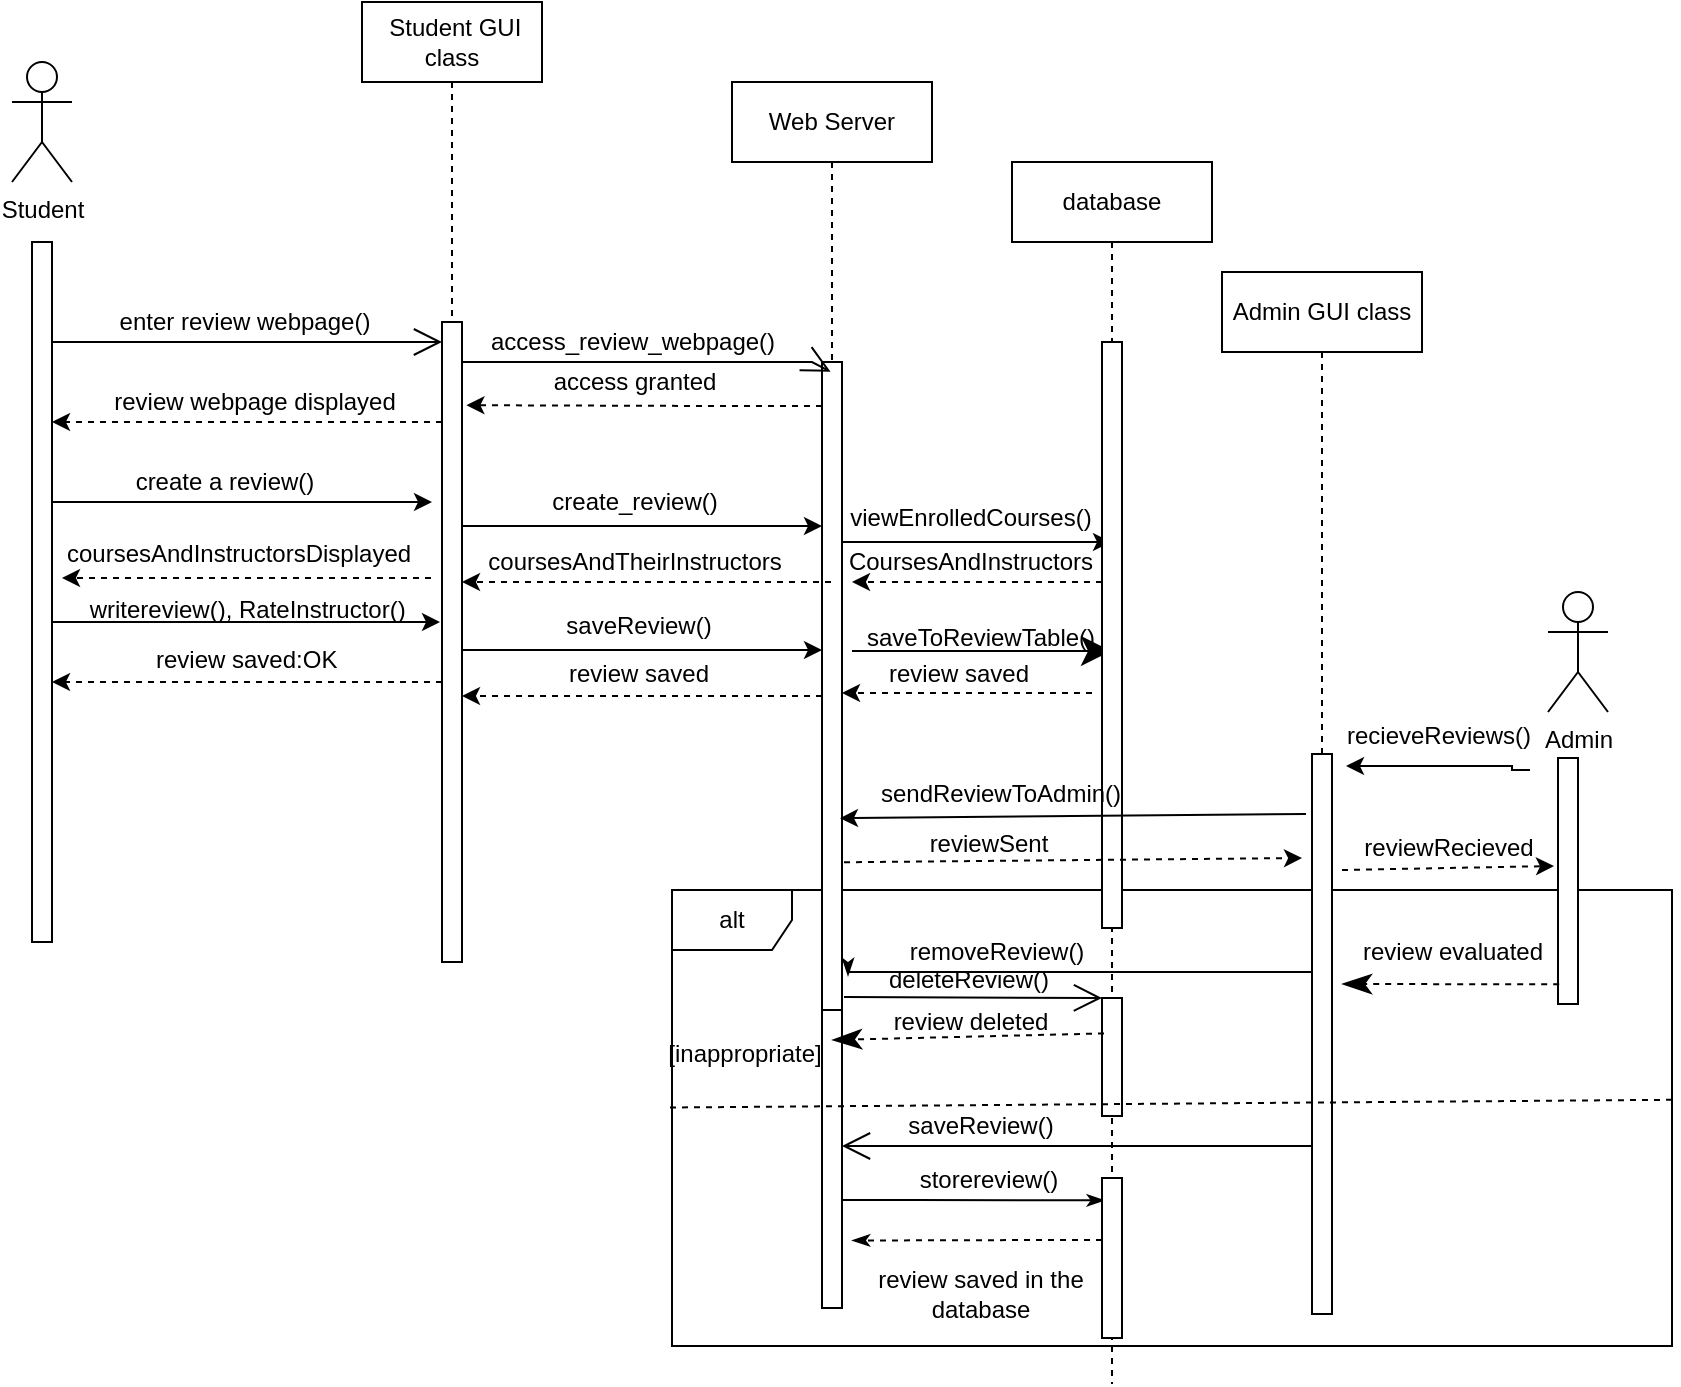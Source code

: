 <mxfile version="17.2.4" type="device"><diagram id="7LX8-Cf1p9Azc8E6smbh" name="Page-1"><mxGraphModel dx="1038" dy="649" grid="0" gridSize="10" guides="1" tooltips="1" connect="1" arrows="1" fold="1" page="0" pageScale="1" pageWidth="850" pageHeight="1100" math="0" shadow="0"><root><mxCell id="0"/><mxCell id="1" parent="0"/><mxCell id="kP_Z5B4iFMgcwhJlH63A-1" value="alt" style="shape=umlFrame;whiteSpace=wrap;html=1;" vertex="1" parent="1"><mxGeometry x="480" y="604" width="500" height="228" as="geometry"/></mxCell><mxCell id="kP_Z5B4iFMgcwhJlH63A-22" style="edgeStyle=orthogonalEdgeStyle;rounded=0;orthogonalLoop=1;jettySize=auto;html=1;entryX=0.14;entryY=0.14;entryDx=0;entryDy=0;entryPerimeter=0;endArrow=classicThin;endFill=1;" edge="1" parent="1" source="kP_Z5B4iFMgcwhJlH63A-15" target="kP_Z5B4iFMgcwhJlH63A-20"><mxGeometry relative="1" as="geometry"><Array as="points"><mxPoint x="600" y="759"/><mxPoint x="600" y="759"/></Array></mxGeometry></mxCell><mxCell id="kP_Z5B4iFMgcwhJlH63A-15" value="" style="html=1;points=[];perimeter=orthogonalPerimeter;" vertex="1" parent="1"><mxGeometry x="555" y="650" width="10" height="163" as="geometry"/></mxCell><mxCell id="VcQ1tBN1Kkivhc9tc7uE-41" style="edgeStyle=orthogonalEdgeStyle;rounded=0;orthogonalLoop=1;jettySize=auto;html=1;endArrow=classic;endFill=1;" parent="1" source="VwprdCod9EC8Dufr-bN_-5" target="VwprdCod9EC8Dufr-bN_-10" edge="1"><mxGeometry relative="1" as="geometry"><Array as="points"><mxPoint x="516" y="422"/><mxPoint x="516" y="422"/></Array></mxGeometry></mxCell><mxCell id="VwprdCod9EC8Dufr-bN_-5" value="" style="html=1;points=[];perimeter=orthogonalPerimeter;" parent="1" vertex="1"><mxGeometry x="365" y="320" width="10" height="320" as="geometry"/></mxCell><mxCell id="VwprdCod9EC8Dufr-bN_-1" value="Student" style="shape=umlActor;verticalLabelPosition=bottom;verticalAlign=top;html=1;outlineConnect=0;" parent="1" vertex="1"><mxGeometry x="150" y="190" width="30" height="60" as="geometry"/></mxCell><mxCell id="VwprdCod9EC8Dufr-bN_-3" value="&amp;nbsp;Student GUI class" style="shape=umlLifeline;perimeter=lifelinePerimeter;whiteSpace=wrap;html=1;container=1;collapsible=0;recursiveResize=0;outlineConnect=0;" parent="1" vertex="1"><mxGeometry x="325" y="160" width="90" height="160" as="geometry"/></mxCell><mxCell id="VcQ1tBN1Kkivhc9tc7uE-10" style="edgeStyle=orthogonalEdgeStyle;rounded=0;orthogonalLoop=1;jettySize=auto;html=1;" parent="1" source="VwprdCod9EC8Dufr-bN_-4" edge="1"><mxGeometry relative="1" as="geometry"><mxPoint x="360" y="410" as="targetPoint"/><Array as="points"><mxPoint x="360" y="410"/></Array></mxGeometry></mxCell><mxCell id="VcQ1tBN1Kkivhc9tc7uE-37" style="edgeStyle=orthogonalEdgeStyle;rounded=0;orthogonalLoop=1;jettySize=auto;html=1;" parent="1" source="VwprdCod9EC8Dufr-bN_-4" edge="1"><mxGeometry relative="1" as="geometry"><mxPoint x="364" y="470" as="targetPoint"/><Array as="points"><mxPoint x="364" y="470"/></Array></mxGeometry></mxCell><mxCell id="VwprdCod9EC8Dufr-bN_-4" value="" style="html=1;points=[];perimeter=orthogonalPerimeter;" parent="1" vertex="1"><mxGeometry x="160" y="280" width="10" height="350" as="geometry"/></mxCell><mxCell id="VcQ1tBN1Kkivhc9tc7uE-5" style="edgeStyle=orthogonalEdgeStyle;rounded=0;orthogonalLoop=1;jettySize=auto;html=1;dashed=1;" parent="1" source="VwprdCod9EC8Dufr-bN_-5" edge="1"><mxGeometry relative="1" as="geometry"><mxPoint x="170" y="370" as="targetPoint"/><Array as="points"><mxPoint x="170" y="370"/></Array></mxGeometry></mxCell><mxCell id="VcQ1tBN1Kkivhc9tc7uE-16" style="edgeStyle=orthogonalEdgeStyle;rounded=0;orthogonalLoop=1;jettySize=auto;html=1;dashed=1;" parent="1" source="VwprdCod9EC8Dufr-bN_-5" edge="1"><mxGeometry relative="1" as="geometry"><mxPoint x="170" y="500" as="targetPoint"/><Array as="points"><mxPoint x="173" y="500"/></Array></mxGeometry></mxCell><mxCell id="VwprdCod9EC8Dufr-bN_-6" value="" style="endArrow=open;endFill=1;endSize=12;html=1;rounded=0;" parent="1" source="VwprdCod9EC8Dufr-bN_-4" target="VwprdCod9EC8Dufr-bN_-5" edge="1"><mxGeometry width="160" relative="1" as="geometry"><mxPoint x="170" y="350" as="sourcePoint"/><mxPoint x="330" y="350" as="targetPoint"/><Array as="points"><mxPoint x="270" y="330"/></Array></mxGeometry></mxCell><mxCell id="VwprdCod9EC8Dufr-bN_-8" value="enter review webpage()" style="text;html=1;align=center;verticalAlign=middle;resizable=0;points=[];autosize=1;strokeColor=none;fillColor=none;" parent="1" vertex="1"><mxGeometry x="198" y="311" width="135" height="18" as="geometry"/></mxCell><mxCell id="VwprdCod9EC8Dufr-bN_-9" value="Web Server" style="shape=umlLifeline;perimeter=lifelinePerimeter;whiteSpace=wrap;html=1;container=1;collapsible=0;recursiveResize=0;outlineConnect=0;" parent="1" vertex="1"><mxGeometry x="510" y="200" width="100" height="310" as="geometry"/></mxCell><mxCell id="fjWcCL1SOf7Z3Ge_TyDT-15" value="" style="endArrow=classic;endFill=1;endSize=12;html=1;rounded=0;exitX=0.92;exitY=0.8;exitDx=0;exitDy=0;exitPerimeter=0;" parent="VwprdCod9EC8Dufr-bN_-9" target="VcQ1tBN1Kkivhc9tc7uE-19" edge="1"><mxGeometry width="160" relative="1" as="geometry"><mxPoint x="60" y="284.5" as="sourcePoint"/><mxPoint x="161.6" y="285.3" as="targetPoint"/><Array as="points"/></mxGeometry></mxCell><mxCell id="fjWcCL1SOf7Z3Ge_TyDT-18" style="edgeStyle=orthogonalEdgeStyle;rounded=0;orthogonalLoop=1;jettySize=auto;html=1;dashed=1;" parent="VwprdCod9EC8Dufr-bN_-9" edge="1"><mxGeometry relative="1" as="geometry"><mxPoint x="55" y="305.5" as="targetPoint"/><Array as="points"><mxPoint x="55" y="305.5"/></Array><mxPoint x="180" y="305.5" as="sourcePoint"/></mxGeometry></mxCell><mxCell id="VcQ1tBN1Kkivhc9tc7uE-7" style="edgeStyle=orthogonalEdgeStyle;rounded=0;orthogonalLoop=1;jettySize=auto;html=1;entryX=1.22;entryY=0.13;entryDx=0;entryDy=0;entryPerimeter=0;dashed=1;" parent="1" source="VwprdCod9EC8Dufr-bN_-10" target="VwprdCod9EC8Dufr-bN_-5" edge="1"><mxGeometry relative="1" as="geometry"><Array as="points"><mxPoint x="500" y="362"/><mxPoint x="500" y="362"/></Array></mxGeometry></mxCell><mxCell id="VcQ1tBN1Kkivhc9tc7uE-14" style="edgeStyle=orthogonalEdgeStyle;rounded=0;orthogonalLoop=1;jettySize=auto;html=1;dashed=1;" parent="1" source="VwprdCod9EC8Dufr-bN_-10" target="VwprdCod9EC8Dufr-bN_-5" edge="1"><mxGeometry relative="1" as="geometry"><Array as="points"><mxPoint x="527" y="507"/><mxPoint x="527" y="507"/></Array></mxGeometry></mxCell><mxCell id="VcQ1tBN1Kkivhc9tc7uE-21" style="edgeStyle=orthogonalEdgeStyle;rounded=0;orthogonalLoop=1;jettySize=auto;html=1;" parent="1" source="VwprdCod9EC8Dufr-bN_-10" target="VcQ1tBN1Kkivhc9tc7uE-19" edge="1"><mxGeometry relative="1" as="geometry"><Array as="points"><mxPoint x="590" y="430"/><mxPoint x="590" y="430"/></Array></mxGeometry></mxCell><mxCell id="VwprdCod9EC8Dufr-bN_-10" value="" style="html=1;points=[];perimeter=orthogonalPerimeter;" parent="1" vertex="1"><mxGeometry x="555" y="340" width="10" height="324" as="geometry"/></mxCell><mxCell id="VwprdCod9EC8Dufr-bN_-11" value="" style="endArrow=open;endFill=1;endSize=12;html=1;rounded=0;entryX=0.429;entryY=0.015;entryDx=0;entryDy=0;entryPerimeter=0;" parent="1" source="VwprdCod9EC8Dufr-bN_-5" target="VwprdCod9EC8Dufr-bN_-10" edge="1"><mxGeometry width="160" relative="1" as="geometry"><mxPoint x="240" y="540" as="sourcePoint"/><mxPoint x="435" y="540" as="targetPoint"/><Array as="points"><mxPoint x="450" y="340"/><mxPoint x="550" y="340"/></Array></mxGeometry></mxCell><mxCell id="VwprdCod9EC8Dufr-bN_-12" value="access_review_webpage()" style="text;html=1;align=center;verticalAlign=middle;resizable=0;points=[];autosize=1;strokeColor=none;fillColor=none;" parent="1" vertex="1"><mxGeometry x="384" y="321" width="152" height="18" as="geometry"/></mxCell><mxCell id="VwprdCod9EC8Dufr-bN_-16" value="Admin" style="shape=umlActor;verticalLabelPosition=bottom;verticalAlign=top;html=1;" parent="1" vertex="1"><mxGeometry x="918" y="455" width="30" height="60" as="geometry"/></mxCell><mxCell id="VwprdCod9EC8Dufr-bN_-17" value="" style="html=1;points=[];perimeter=orthogonalPerimeter;" parent="1" vertex="1"><mxGeometry x="923" y="538" width="10" height="123" as="geometry"/></mxCell><mxCell id="VcQ1tBN1Kkivhc9tc7uE-6" value="review webpage displayed" style="text;html=1;align=center;verticalAlign=middle;resizable=0;points=[];autosize=1;strokeColor=none;fillColor=none;" parent="1" vertex="1"><mxGeometry x="195" y="351" width="151" height="18" as="geometry"/></mxCell><mxCell id="VcQ1tBN1Kkivhc9tc7uE-8" value="access granted" style="text;html=1;align=center;verticalAlign=middle;resizable=0;points=[];autosize=1;strokeColor=none;fillColor=none;" parent="1" vertex="1"><mxGeometry x="415" y="341" width="91" height="18" as="geometry"/></mxCell><mxCell id="VcQ1tBN1Kkivhc9tc7uE-11" value="create a review()" style="text;html=1;align=center;verticalAlign=middle;resizable=0;points=[];autosize=1;strokeColor=none;fillColor=none;" parent="1" vertex="1"><mxGeometry x="206" y="391" width="99" height="18" as="geometry"/></mxCell><mxCell id="VcQ1tBN1Kkivhc9tc7uE-15" value="review saved" style="text;html=1;align=center;verticalAlign=middle;resizable=0;points=[];autosize=1;strokeColor=none;fillColor=none;" parent="1" vertex="1"><mxGeometry x="423" y="487" width="80" height="18" as="geometry"/></mxCell><mxCell id="VcQ1tBN1Kkivhc9tc7uE-17" value="review saved:OK" style="text;whiteSpace=wrap;html=1;" parent="1" vertex="1"><mxGeometry x="220" y="475" width="110" height="30" as="geometry"/></mxCell><mxCell id="VcQ1tBN1Kkivhc9tc7uE-19" value="database" style="shape=umlLifeline;perimeter=lifelinePerimeter;whiteSpace=wrap;html=1;container=1;collapsible=0;recursiveResize=0;outlineConnect=0;" parent="1" vertex="1"><mxGeometry x="650" y="240" width="100" height="611" as="geometry"/></mxCell><mxCell id="VcQ1tBN1Kkivhc9tc7uE-20" value="" style="html=1;points=[];perimeter=orthogonalPerimeter;" parent="VcQ1tBN1Kkivhc9tc7uE-19" vertex="1"><mxGeometry x="45" y="90" width="10" height="293" as="geometry"/></mxCell><mxCell id="kP_Z5B4iFMgcwhJlH63A-12" value="" style="html=1;points=[];perimeter=orthogonalPerimeter;" vertex="1" parent="VcQ1tBN1Kkivhc9tc7uE-19"><mxGeometry x="45" y="418" width="10" height="59" as="geometry"/></mxCell><mxCell id="kP_Z5B4iFMgcwhJlH63A-20" value="" style="html=1;points=[];perimeter=orthogonalPerimeter;" vertex="1" parent="VcQ1tBN1Kkivhc9tc7uE-19"><mxGeometry x="45" y="508" width="10" height="80" as="geometry"/></mxCell><mxCell id="VcQ1tBN1Kkivhc9tc7uE-22" value="viewEnrolledCourses()" style="text;html=1;align=center;verticalAlign=middle;resizable=0;points=[];autosize=1;strokeColor=none;fillColor=none;" parent="1" vertex="1"><mxGeometry x="563" y="409" width="131" height="18" as="geometry"/></mxCell><mxCell id="VcQ1tBN1Kkivhc9tc7uE-23" style="edgeStyle=orthogonalEdgeStyle;rounded=0;orthogonalLoop=1;jettySize=auto;html=1;dashed=1;" parent="1" source="VcQ1tBN1Kkivhc9tc7uE-20" edge="1"><mxGeometry relative="1" as="geometry"><mxPoint x="570" y="450" as="targetPoint"/><Array as="points"><mxPoint x="570" y="450"/></Array></mxGeometry></mxCell><mxCell id="VcQ1tBN1Kkivhc9tc7uE-25" value="CoursesAndInstructors" style="text;html=1;align=center;verticalAlign=middle;resizable=0;points=[];autosize=1;strokeColor=none;fillColor=none;dashed=1;" parent="1" vertex="1"><mxGeometry x="563" y="431" width="132" height="18" as="geometry"/></mxCell><mxCell id="VcQ1tBN1Kkivhc9tc7uE-42" value="create_review()" style="text;html=1;align=center;verticalAlign=middle;resizable=0;points=[];autosize=1;strokeColor=none;fillColor=none;" parent="1" vertex="1"><mxGeometry x="414" y="401" width="93" height="18" as="geometry"/></mxCell><mxCell id="KL2Y_fr-VDZoK4DGwtNq-1" value="Admin GUI class" style="shape=umlLifeline;perimeter=lifelinePerimeter;whiteSpace=wrap;html=1;container=1;collapsible=0;recursiveResize=0;outlineConnect=0;" parent="1" vertex="1"><mxGeometry x="755" y="295" width="100" height="264" as="geometry"/></mxCell><mxCell id="kP_Z5B4iFMgcwhJlH63A-9" style="edgeStyle=orthogonalEdgeStyle;rounded=0;orthogonalLoop=1;jettySize=auto;html=1;endArrow=classicThin;endFill=1;" edge="1" parent="1" source="KL2Y_fr-VDZoK4DGwtNq-2"><mxGeometry relative="1" as="geometry"><mxPoint x="568" y="647" as="targetPoint"/><Array as="points"><mxPoint x="568" y="645"/></Array></mxGeometry></mxCell><mxCell id="KL2Y_fr-VDZoK4DGwtNq-2" value="" style="html=1;points=[];perimeter=orthogonalPerimeter;" parent="1" vertex="1"><mxGeometry x="800" y="536" width="10" height="280" as="geometry"/></mxCell><mxCell id="fjWcCL1SOf7Z3Ge_TyDT-4" style="edgeStyle=orthogonalEdgeStyle;rounded=0;orthogonalLoop=1;jettySize=auto;html=1;dashed=1;" parent="1" source="VwprdCod9EC8Dufr-bN_-9" edge="1"><mxGeometry relative="1" as="geometry"><mxPoint x="375" y="450" as="targetPoint"/><Array as="points"><mxPoint x="517" y="450"/><mxPoint x="517" y="450"/></Array><mxPoint x="500" y="450" as="sourcePoint"/></mxGeometry></mxCell><mxCell id="fjWcCL1SOf7Z3Ge_TyDT-6" value="coursesAndTheirInstructors" style="text;html=1;align=center;verticalAlign=middle;resizable=0;points=[];autosize=1;strokeColor=none;fillColor=none;dashed=1;" parent="1" vertex="1"><mxGeometry x="382" y="431" width="157" height="18" as="geometry"/></mxCell><mxCell id="fjWcCL1SOf7Z3Ge_TyDT-7" style="edgeStyle=orthogonalEdgeStyle;rounded=0;orthogonalLoop=1;jettySize=auto;html=1;dashed=1;" parent="1" edge="1"><mxGeometry relative="1" as="geometry"><mxPoint x="175" y="448" as="targetPoint"/><Array as="points"><mxPoint x="265" y="448"/><mxPoint x="265" y="448"/></Array><mxPoint x="359.5" y="448" as="sourcePoint"/></mxGeometry></mxCell><mxCell id="fjWcCL1SOf7Z3Ge_TyDT-8" value="coursesAndInstructorsDisplayed" style="text;html=1;align=center;verticalAlign=middle;resizable=0;points=[];autosize=1;strokeColor=none;fillColor=none;dashed=1;" parent="1" vertex="1"><mxGeometry x="172" y="427" width="182" height="18" as="geometry"/></mxCell><mxCell id="fjWcCL1SOf7Z3Ge_TyDT-9" style="edgeStyle=orthogonalEdgeStyle;rounded=0;orthogonalLoop=1;jettySize=auto;html=1;endArrow=classic;endFill=1;" parent="1" edge="1"><mxGeometry relative="1" as="geometry"><Array as="points"><mxPoint x="516" y="484"/><mxPoint x="516" y="484"/></Array><mxPoint x="375" y="484" as="sourcePoint"/><mxPoint x="555" y="484" as="targetPoint"/></mxGeometry></mxCell><mxCell id="fjWcCL1SOf7Z3Ge_TyDT-10" value="writereview(), RateInstructor()&amp;nbsp;" style="text;html=1;align=center;verticalAlign=middle;resizable=0;points=[];autosize=1;strokeColor=none;fillColor=none;dashed=1;" parent="1" vertex="1"><mxGeometry x="183" y="455" width="171" height="18" as="geometry"/></mxCell><mxCell id="fjWcCL1SOf7Z3Ge_TyDT-11" value="saveReview()" style="text;html=1;align=center;verticalAlign=middle;resizable=0;points=[];autosize=1;strokeColor=none;fillColor=none;dashed=1;" parent="1" vertex="1"><mxGeometry x="421.5" y="463" width="83" height="18" as="geometry"/></mxCell><mxCell id="fjWcCL1SOf7Z3Ge_TyDT-16" value="saveToReviewTable()" style="text;html=1;align=center;verticalAlign=middle;resizable=0;points=[];autosize=1;strokeColor=none;fillColor=none;" parent="1" vertex="1"><mxGeometry x="572" y="469" width="124" height="18" as="geometry"/></mxCell><mxCell id="fjWcCL1SOf7Z3Ge_TyDT-19" value="review saved" style="text;html=1;align=center;verticalAlign=middle;resizable=0;points=[];autosize=1;strokeColor=none;fillColor=none;" parent="1" vertex="1"><mxGeometry x="583" y="487" width="80" height="18" as="geometry"/></mxCell><mxCell id="fjWcCL1SOf7Z3Ge_TyDT-25" value="sendReviewToAdmin()" style="text;html=1;align=center;verticalAlign=middle;resizable=0;points=[];autosize=1;strokeColor=none;fillColor=none;" parent="1" vertex="1"><mxGeometry x="579" y="547" width="130" height="18" as="geometry"/></mxCell><mxCell id="fjWcCL1SOf7Z3Ge_TyDT-26" style="edgeStyle=orthogonalEdgeStyle;rounded=0;orthogonalLoop=1;jettySize=auto;html=1;" parent="1" edge="1"><mxGeometry relative="1" as="geometry"><Array as="points"><mxPoint x="900" y="544"/><mxPoint x="900" y="542"/></Array><mxPoint x="909" y="544" as="sourcePoint"/><mxPoint x="817" y="542" as="targetPoint"/></mxGeometry></mxCell><mxCell id="fjWcCL1SOf7Z3Ge_TyDT-27" value="recieveReviews()" style="text;html=1;align=center;verticalAlign=middle;resizable=0;points=[];autosize=1;strokeColor=none;fillColor=none;" parent="1" vertex="1"><mxGeometry x="812" y="518" width="102" height="18" as="geometry"/></mxCell><mxCell id="fjWcCL1SOf7Z3Ge_TyDT-32" value="" style="endArrow=classic;html=1;rounded=0;entryX=0.9;entryY=0.704;entryDx=0;entryDy=0;entryPerimeter=0;" parent="1" target="VwprdCod9EC8Dufr-bN_-10" edge="1"><mxGeometry width="50" height="50" relative="1" as="geometry"><mxPoint x="797" y="566" as="sourcePoint"/><mxPoint x="652" y="516" as="targetPoint"/></mxGeometry></mxCell><mxCell id="fjWcCL1SOf7Z3Ge_TyDT-33" value="" style="endArrow=classic;html=1;rounded=0;exitX=1.1;exitY=0.772;exitDx=0;exitDy=0;exitPerimeter=0;dashed=1;" parent="1" source="VwprdCod9EC8Dufr-bN_-10" edge="1"><mxGeometry width="50" height="50" relative="1" as="geometry"><mxPoint x="569" y="617" as="sourcePoint"/><mxPoint x="795" y="588" as="targetPoint"/></mxGeometry></mxCell><mxCell id="fjWcCL1SOf7Z3Ge_TyDT-34" value="reviewSent" style="text;html=1;align=center;verticalAlign=middle;resizable=0;points=[];autosize=1;strokeColor=none;fillColor=none;" parent="1" vertex="1"><mxGeometry x="603" y="572" width="69" height="18" as="geometry"/></mxCell><mxCell id="fjWcCL1SOf7Z3Ge_TyDT-35" value="" style="endArrow=classic;html=1;rounded=0;dashed=1;" parent="1" edge="1"><mxGeometry width="50" height="50" relative="1" as="geometry"><mxPoint x="815" y="594" as="sourcePoint"/><mxPoint x="921" y="592" as="targetPoint"/></mxGeometry></mxCell><mxCell id="fjWcCL1SOf7Z3Ge_TyDT-36" value="reviewRecieved" style="text;html=1;align=center;verticalAlign=middle;resizable=0;points=[];autosize=1;strokeColor=none;fillColor=none;" parent="1" vertex="1"><mxGeometry x="820" y="574" width="95" height="18" as="geometry"/></mxCell><mxCell id="kP_Z5B4iFMgcwhJlH63A-3" value="[inappropriate]" style="text;html=1;align=center;verticalAlign=middle;resizable=0;points=[];autosize=1;strokeColor=none;fillColor=none;" vertex="1" parent="1"><mxGeometry x="472" y="677" width="87" height="18" as="geometry"/></mxCell><mxCell id="kP_Z5B4iFMgcwhJlH63A-7" value="" style="endArrow=classicThin;endFill=1;endSize=12;html=1;rounded=0;exitX=0.06;exitY=0.92;exitDx=0;exitDy=0;exitPerimeter=0;dashed=1;" edge="1" parent="1" source="VwprdCod9EC8Dufr-bN_-17"><mxGeometry width="160" relative="1" as="geometry"><mxPoint x="185" y="753" as="sourcePoint"/><mxPoint x="815" y="651" as="targetPoint"/></mxGeometry></mxCell><mxCell id="kP_Z5B4iFMgcwhJlH63A-8" value="review evaluated" style="text;html=1;align=center;verticalAlign=middle;resizable=0;points=[];autosize=1;strokeColor=none;fillColor=none;" vertex="1" parent="1"><mxGeometry x="820" y="625.5" width="100" height="18" as="geometry"/></mxCell><mxCell id="kP_Z5B4iFMgcwhJlH63A-10" value="removeReview()" style="text;html=1;align=center;verticalAlign=middle;resizable=0;points=[];autosize=1;strokeColor=none;fillColor=none;" vertex="1" parent="1"><mxGeometry x="593" y="625.5" width="97" height="18" as="geometry"/></mxCell><mxCell id="kP_Z5B4iFMgcwhJlH63A-13" value="" style="endArrow=open;endFill=1;endSize=12;html=1;rounded=0;exitX=1.1;exitY=0.98;exitDx=0;exitDy=0;exitPerimeter=0;" edge="1" parent="1" source="VwprdCod9EC8Dufr-bN_-10" target="kP_Z5B4iFMgcwhJlH63A-12"><mxGeometry width="160" relative="1" as="geometry"><mxPoint x="239" y="675" as="sourcePoint"/><mxPoint x="399" y="675" as="targetPoint"/></mxGeometry></mxCell><mxCell id="kP_Z5B4iFMgcwhJlH63A-14" value="deleteReview()" style="text;html=1;align=center;verticalAlign=middle;resizable=0;points=[];autosize=1;strokeColor=none;fillColor=none;" vertex="1" parent="1"><mxGeometry x="583" y="640" width="90" height="18" as="geometry"/></mxCell><mxCell id="kP_Z5B4iFMgcwhJlH63A-16" value="" style="endArrow=classicThin;endFill=1;endSize=12;html=1;rounded=0;exitX=0.1;exitY=0.3;exitDx=0;exitDy=0;exitPerimeter=0;dashed=1;" edge="1" parent="1" source="kP_Z5B4iFMgcwhJlH63A-12"><mxGeometry width="160" relative="1" as="geometry"><mxPoint x="337" y="806" as="sourcePoint"/><mxPoint x="560" y="679" as="targetPoint"/></mxGeometry></mxCell><mxCell id="kP_Z5B4iFMgcwhJlH63A-17" value="review deleted" style="text;html=1;align=center;verticalAlign=middle;resizable=0;points=[];autosize=1;strokeColor=none;fillColor=none;" vertex="1" parent="1"><mxGeometry x="585" y="661" width="88" height="18" as="geometry"/></mxCell><mxCell id="kP_Z5B4iFMgcwhJlH63A-18" value="" style="endArrow=open;endFill=1;endSize=12;html=1;rounded=0;exitX=0.04;exitY=0.7;exitDx=0;exitDy=0;exitPerimeter=0;" edge="1" parent="1" source="KL2Y_fr-VDZoK4DGwtNq-2" target="kP_Z5B4iFMgcwhJlH63A-15"><mxGeometry width="160" relative="1" as="geometry"><mxPoint x="299" y="905" as="sourcePoint"/><mxPoint x="459" y="905" as="targetPoint"/></mxGeometry></mxCell><mxCell id="kP_Z5B4iFMgcwhJlH63A-19" value="saveReview()" style="text;html=1;align=center;verticalAlign=middle;resizable=0;points=[];autosize=1;strokeColor=none;fillColor=none;" vertex="1" parent="1"><mxGeometry x="592.5" y="713" width="83" height="18" as="geometry"/></mxCell><mxCell id="kP_Z5B4iFMgcwhJlH63A-21" value="storereview()" style="text;html=1;align=center;verticalAlign=middle;resizable=0;points=[];autosize=1;strokeColor=none;fillColor=none;" vertex="1" parent="1"><mxGeometry x="597.5" y="740" width="80" height="18" as="geometry"/></mxCell><mxCell id="kP_Z5B4iFMgcwhJlH63A-23" style="edgeStyle=orthogonalEdgeStyle;rounded=0;orthogonalLoop=1;jettySize=auto;html=1;entryX=1.5;entryY=0.793;entryDx=0;entryDy=0;entryPerimeter=0;endArrow=classicThin;endFill=1;dashed=1;" edge="1" parent="1" source="kP_Z5B4iFMgcwhJlH63A-20" target="kP_Z5B4iFMgcwhJlH63A-15"><mxGeometry relative="1" as="geometry"><Array as="points"><mxPoint x="668" y="779"/><mxPoint x="668" y="779"/></Array></mxGeometry></mxCell><mxCell id="kP_Z5B4iFMgcwhJlH63A-24" value="review saved in the &lt;br&gt;database" style="text;html=1;align=center;verticalAlign=middle;resizable=0;points=[];autosize=1;strokeColor=none;fillColor=none;" vertex="1" parent="1"><mxGeometry x="578" y="790" width="112" height="32" as="geometry"/></mxCell><mxCell id="kP_Z5B4iFMgcwhJlH63A-25" value="" style="endArrow=none;endFill=0;endSize=12;html=1;rounded=0;dashed=1;entryX=1.004;entryY=0.46;entryDx=0;entryDy=0;entryPerimeter=0;exitX=-0.002;exitY=0.477;exitDx=0;exitDy=0;exitPerimeter=0;" edge="1" parent="1" source="kP_Z5B4iFMgcwhJlH63A-1" target="kP_Z5B4iFMgcwhJlH63A-1"><mxGeometry width="160" relative="1" as="geometry"><mxPoint x="353" y="760" as="sourcePoint"/><mxPoint x="513" y="760" as="targetPoint"/></mxGeometry></mxCell></root></mxGraphModel></diagram></mxfile>
